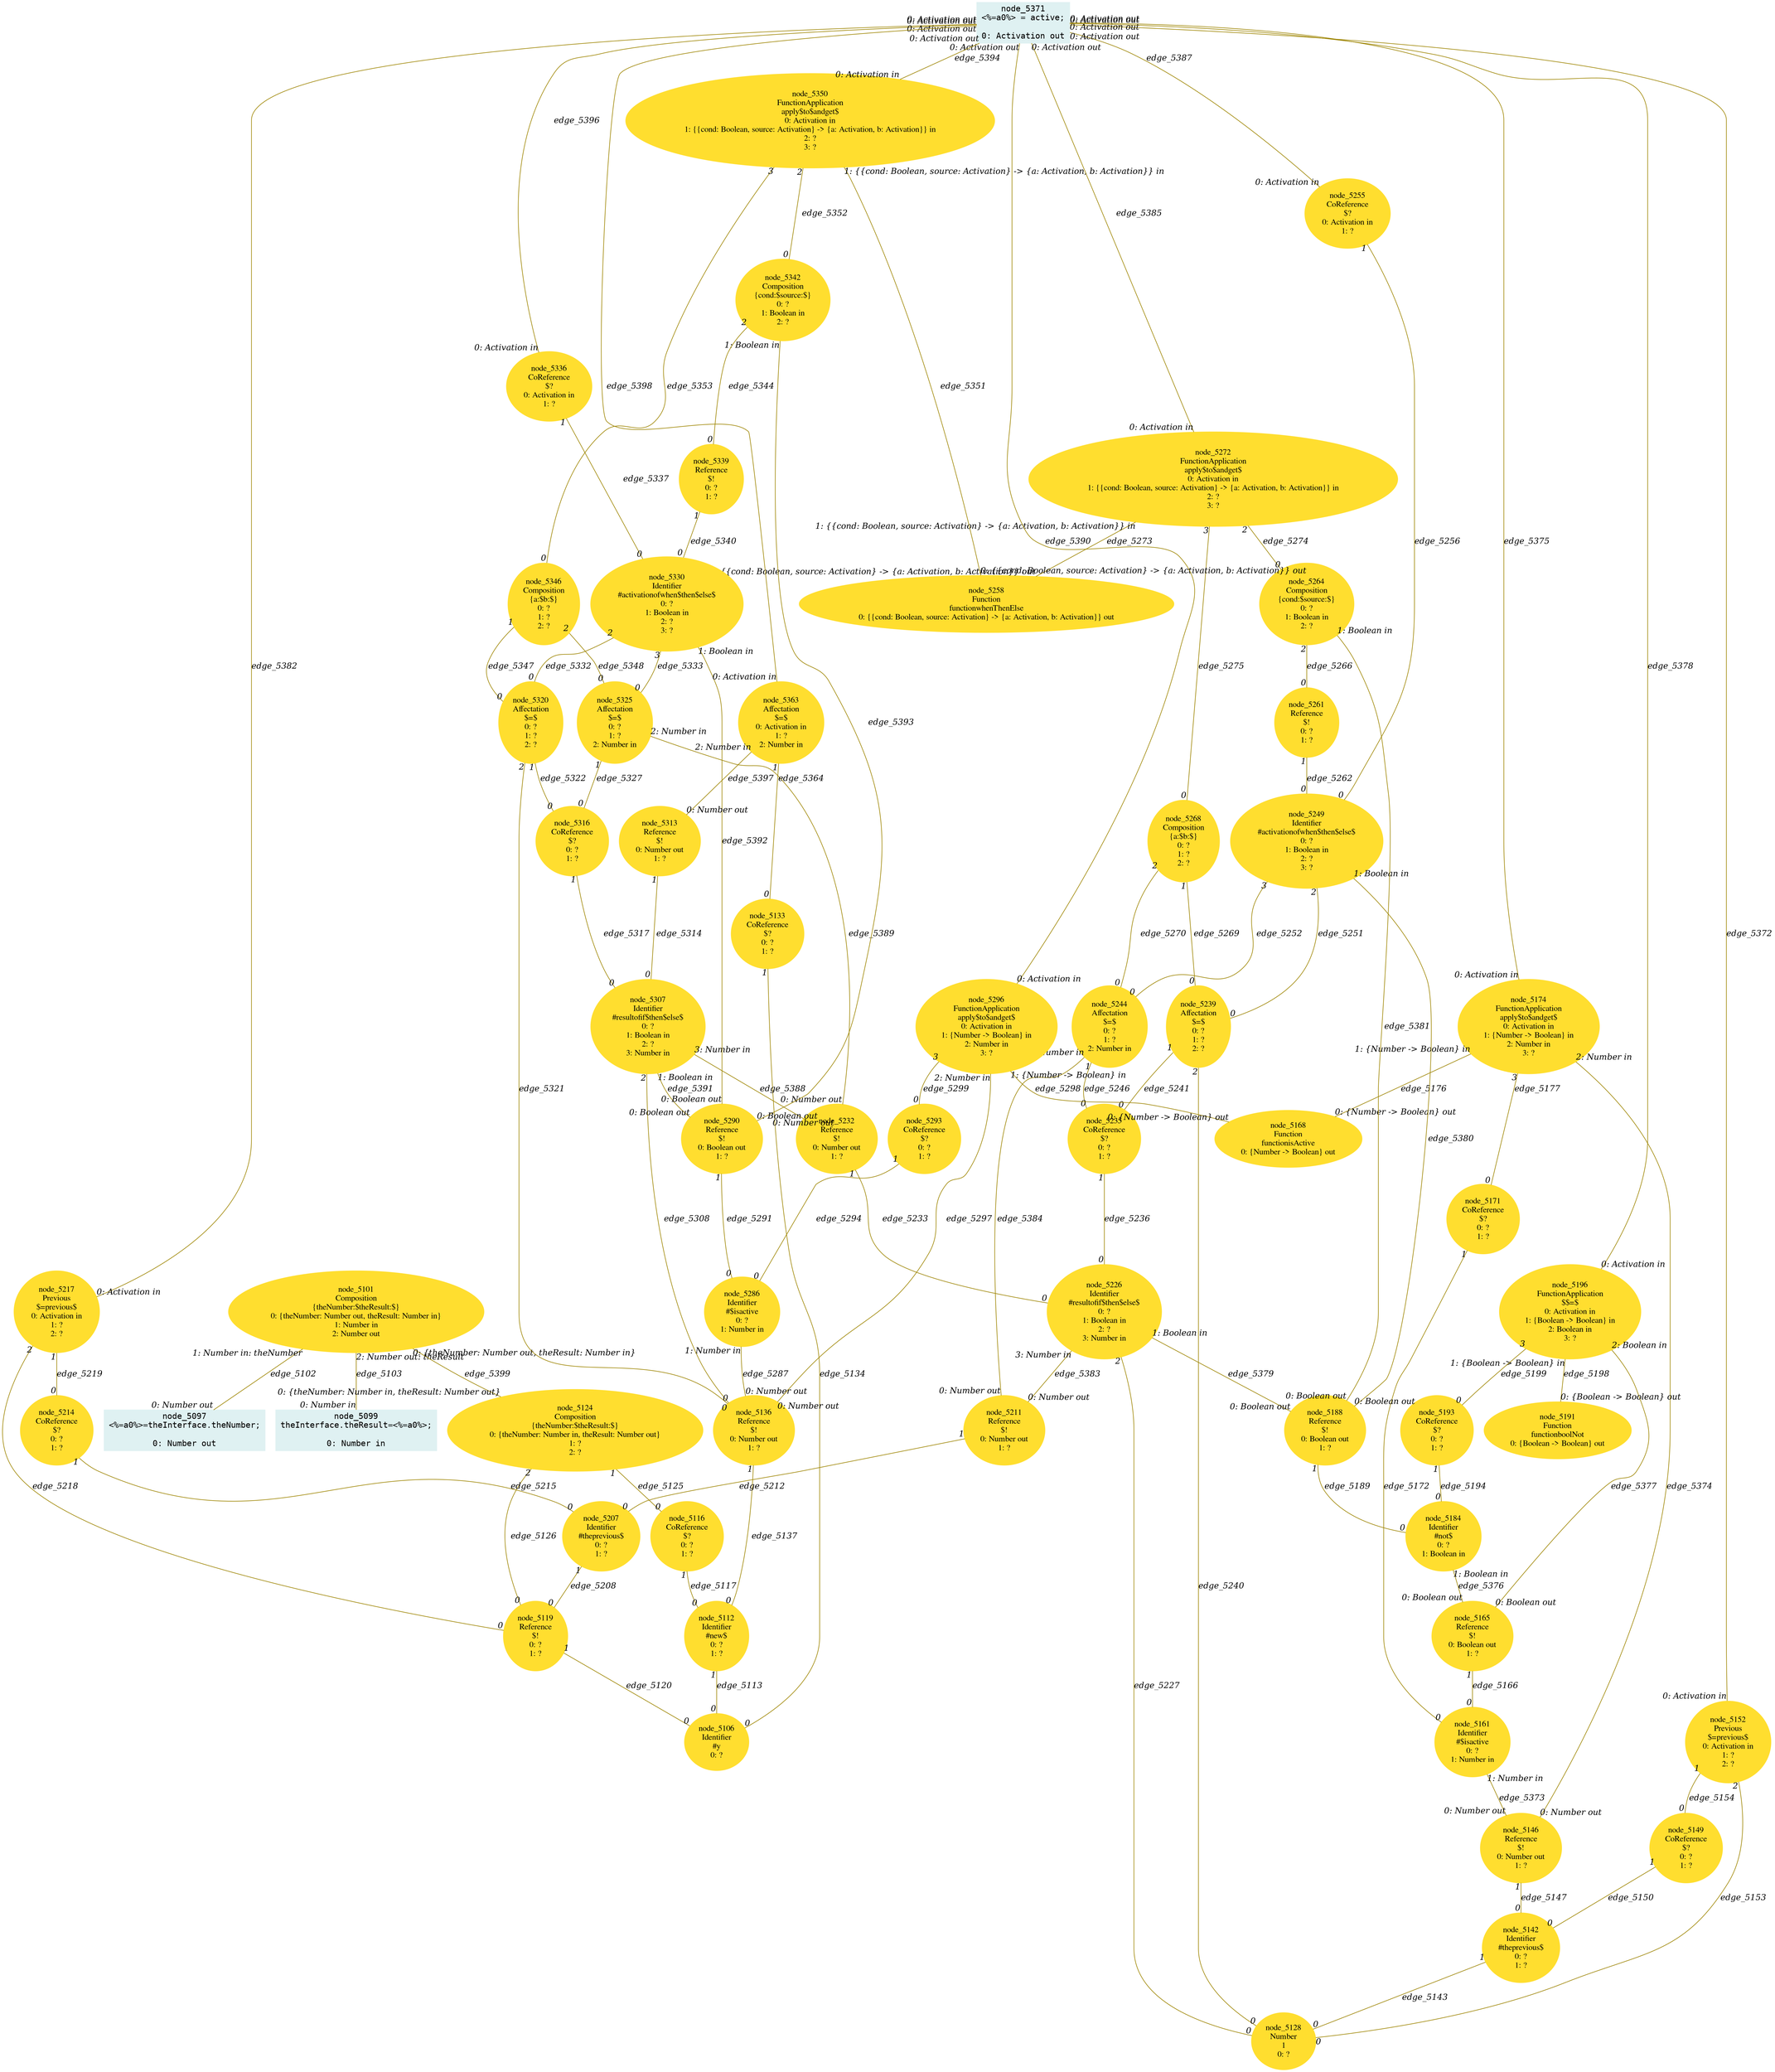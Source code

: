 digraph g{node_5097 [shape="box", style="filled", color="#dff1f2", fontname="Courier", label="node_5097
<%=a0%>=theInterface.theNumber;

0: Number out" ]
node_5099 [shape="box", style="filled", color="#dff1f2", fontname="Courier", label="node_5099
theInterface.theResult=<%=a0%>;

0: Number in" ]
node_5101 [shape="ellipse", style="filled", color="#ffde2f", fontname="Times", label="node_5101
Composition
{theNumber:$theResult:$}
0: {theNumber: Number out, theResult: Number in}
1: Number in
2: Number out" ]
node_5106 [shape="ellipse", style="filled", color="#ffde2f", fontname="Times", label="node_5106
Identifier
#y
0: ?" ]
node_5112 [shape="ellipse", style="filled", color="#ffde2f", fontname="Times", label="node_5112
Identifier
#new$
0: ?
1: ?" ]
node_5116 [shape="ellipse", style="filled", color="#ffde2f", fontname="Times", label="node_5116
CoReference
$?
0: ?
1: ?" ]
node_5119 [shape="ellipse", style="filled", color="#ffde2f", fontname="Times", label="node_5119
Reference
$!
0: ?
1: ?" ]
node_5124 [shape="ellipse", style="filled", color="#ffde2f", fontname="Times", label="node_5124
Composition
{theNumber:$theResult:$}
0: {theNumber: Number in, theResult: Number out}
1: ?
2: ?" ]
node_5128 [shape="ellipse", style="filled", color="#ffde2f", fontname="Times", label="node_5128
Number
1
0: ?" ]
node_5133 [shape="ellipse", style="filled", color="#ffde2f", fontname="Times", label="node_5133
CoReference
$?
0: ?
1: ?" ]
node_5136 [shape="ellipse", style="filled", color="#ffde2f", fontname="Times", label="node_5136
Reference
$!
0: Number out
1: ?" ]
node_5142 [shape="ellipse", style="filled", color="#ffde2f", fontname="Times", label="node_5142
Identifier
#theprevious$
0: ?
1: ?" ]
node_5146 [shape="ellipse", style="filled", color="#ffde2f", fontname="Times", label="node_5146
Reference
$!
0: Number out
1: ?" ]
node_5149 [shape="ellipse", style="filled", color="#ffde2f", fontname="Times", label="node_5149
CoReference
$?
0: ?
1: ?" ]
node_5152 [shape="ellipse", style="filled", color="#ffde2f", fontname="Times", label="node_5152
Previous
$=previous$
0: Activation in
1: ?
2: ?" ]
node_5161 [shape="ellipse", style="filled", color="#ffde2f", fontname="Times", label="node_5161
Identifier
#$isactive
0: ?
1: Number in" ]
node_5165 [shape="ellipse", style="filled", color="#ffde2f", fontname="Times", label="node_5165
Reference
$!
0: Boolean out
1: ?" ]
node_5168 [shape="ellipse", style="filled", color="#ffde2f", fontname="Times", label="node_5168
Function
functionisActive
0: {Number -> Boolean} out" ]
node_5171 [shape="ellipse", style="filled", color="#ffde2f", fontname="Times", label="node_5171
CoReference
$?
0: ?
1: ?" ]
node_5174 [shape="ellipse", style="filled", color="#ffde2f", fontname="Times", label="node_5174
FunctionApplication
apply$to$andget$
0: Activation in
1: {Number -> Boolean} in
2: Number in
3: ?" ]
node_5184 [shape="ellipse", style="filled", color="#ffde2f", fontname="Times", label="node_5184
Identifier
#not$
0: ?
1: Boolean in" ]
node_5188 [shape="ellipse", style="filled", color="#ffde2f", fontname="Times", label="node_5188
Reference
$!
0: Boolean out
1: ?" ]
node_5191 [shape="ellipse", style="filled", color="#ffde2f", fontname="Times", label="node_5191
Function
functionboolNot
0: {Boolean -> Boolean} out" ]
node_5193 [shape="ellipse", style="filled", color="#ffde2f", fontname="Times", label="node_5193
CoReference
$?
0: ?
1: ?" ]
node_5196 [shape="ellipse", style="filled", color="#ffde2f", fontname="Times", label="node_5196
FunctionApplication
$$=$
0: Activation in
1: {Boolean -> Boolean} in
2: Boolean in
3: ?" ]
node_5207 [shape="ellipse", style="filled", color="#ffde2f", fontname="Times", label="node_5207
Identifier
#theprevious$
0: ?
1: ?" ]
node_5211 [shape="ellipse", style="filled", color="#ffde2f", fontname="Times", label="node_5211
Reference
$!
0: Number out
1: ?" ]
node_5214 [shape="ellipse", style="filled", color="#ffde2f", fontname="Times", label="node_5214
CoReference
$?
0: ?
1: ?" ]
node_5217 [shape="ellipse", style="filled", color="#ffde2f", fontname="Times", label="node_5217
Previous
$=previous$
0: Activation in
1: ?
2: ?" ]
node_5226 [shape="ellipse", style="filled", color="#ffde2f", fontname="Times", label="node_5226
Identifier
#resultofif$then$else$
0: ?
1: Boolean in
2: ?
3: Number in" ]
node_5232 [shape="ellipse", style="filled", color="#ffde2f", fontname="Times", label="node_5232
Reference
$!
0: Number out
1: ?" ]
node_5235 [shape="ellipse", style="filled", color="#ffde2f", fontname="Times", label="node_5235
CoReference
$?
0: ?
1: ?" ]
node_5239 [shape="ellipse", style="filled", color="#ffde2f", fontname="Times", label="node_5239
Affectation
$=$
0: ?
1: ?
2: ?" ]
node_5244 [shape="ellipse", style="filled", color="#ffde2f", fontname="Times", label="node_5244
Affectation
$=$
0: ?
1: ?
2: Number in" ]
node_5249 [shape="ellipse", style="filled", color="#ffde2f", fontname="Times", label="node_5249
Identifier
#activationofwhen$then$else$
0: ?
1: Boolean in
2: ?
3: ?" ]
node_5255 [shape="ellipse", style="filled", color="#ffde2f", fontname="Times", label="node_5255
CoReference
$?
0: Activation in
1: ?" ]
node_5258 [shape="ellipse", style="filled", color="#ffde2f", fontname="Times", label="node_5258
Function
functionwhenThenElse
0: {{cond: Boolean, source: Activation} -> {a: Activation, b: Activation}} out" ]
node_5261 [shape="ellipse", style="filled", color="#ffde2f", fontname="Times", label="node_5261
Reference
$!
0: ?
1: ?" ]
node_5264 [shape="ellipse", style="filled", color="#ffde2f", fontname="Times", label="node_5264
Composition
{cond:$source:$}
0: ?
1: Boolean in
2: ?" ]
node_5268 [shape="ellipse", style="filled", color="#ffde2f", fontname="Times", label="node_5268
Composition
{a:$b:$}
0: ?
1: ?
2: ?" ]
node_5272 [shape="ellipse", style="filled", color="#ffde2f", fontname="Times", label="node_5272
FunctionApplication
apply$to$andget$
0: Activation in
1: {{cond: Boolean, source: Activation} -> {a: Activation, b: Activation}} in
2: ?
3: ?" ]
node_5286 [shape="ellipse", style="filled", color="#ffde2f", fontname="Times", label="node_5286
Identifier
#$isactive
0: ?
1: Number in" ]
node_5290 [shape="ellipse", style="filled", color="#ffde2f", fontname="Times", label="node_5290
Reference
$!
0: Boolean out
1: ?" ]
node_5293 [shape="ellipse", style="filled", color="#ffde2f", fontname="Times", label="node_5293
CoReference
$?
0: ?
1: ?" ]
node_5296 [shape="ellipse", style="filled", color="#ffde2f", fontname="Times", label="node_5296
FunctionApplication
apply$to$andget$
0: Activation in
1: {Number -> Boolean} in
2: Number in
3: ?" ]
node_5307 [shape="ellipse", style="filled", color="#ffde2f", fontname="Times", label="node_5307
Identifier
#resultofif$then$else$
0: ?
1: Boolean in
2: ?
3: Number in" ]
node_5313 [shape="ellipse", style="filled", color="#ffde2f", fontname="Times", label="node_5313
Reference
$!
0: Number out
1: ?" ]
node_5316 [shape="ellipse", style="filled", color="#ffde2f", fontname="Times", label="node_5316
CoReference
$?
0: ?
1: ?" ]
node_5320 [shape="ellipse", style="filled", color="#ffde2f", fontname="Times", label="node_5320
Affectation
$=$
0: ?
1: ?
2: ?" ]
node_5325 [shape="ellipse", style="filled", color="#ffde2f", fontname="Times", label="node_5325
Affectation
$=$
0: ?
1: ?
2: Number in" ]
node_5330 [shape="ellipse", style="filled", color="#ffde2f", fontname="Times", label="node_5330
Identifier
#activationofwhen$then$else$
0: ?
1: Boolean in
2: ?
3: ?" ]
node_5336 [shape="ellipse", style="filled", color="#ffde2f", fontname="Times", label="node_5336
CoReference
$?
0: Activation in
1: ?" ]
node_5339 [shape="ellipse", style="filled", color="#ffde2f", fontname="Times", label="node_5339
Reference
$!
0: ?
1: ?" ]
node_5342 [shape="ellipse", style="filled", color="#ffde2f", fontname="Times", label="node_5342
Composition
{cond:$source:$}
0: ?
1: Boolean in
2: ?" ]
node_5346 [shape="ellipse", style="filled", color="#ffde2f", fontname="Times", label="node_5346
Composition
{a:$b:$}
0: ?
1: ?
2: ?" ]
node_5350 [shape="ellipse", style="filled", color="#ffde2f", fontname="Times", label="node_5350
FunctionApplication
apply$to$andget$
0: Activation in
1: {{cond: Boolean, source: Activation} -> {a: Activation, b: Activation}} in
2: ?
3: ?" ]
node_5363 [shape="ellipse", style="filled", color="#ffde2f", fontname="Times", label="node_5363
Affectation
$=$
0: Activation in
1: ?
2: Number in" ]
node_5371 [shape="box", style="filled", color="#dff1f2", fontname="Courier", label="node_5371
<%=a0%> = active;

0: Activation out" ]
node_5101 -> node_5097 [dir=none, arrowHead=none, fontname="Times-Italic", arrowsize=1, color="#9d8400", label="edge_5102",  headlabel="0: Number out", taillabel="1: Number in: theNumber" ]
node_5101 -> node_5099 [dir=none, arrowHead=none, fontname="Times-Italic", arrowsize=1, color="#9d8400", label="edge_5103",  headlabel="0: Number in", taillabel="2: Number out: theResult" ]
node_5112 -> node_5106 [dir=none, arrowHead=none, fontname="Times-Italic", arrowsize=1, color="#9d8400", label="edge_5113",  headlabel="0", taillabel="1" ]
node_5116 -> node_5112 [dir=none, arrowHead=none, fontname="Times-Italic", arrowsize=1, color="#9d8400", label="edge_5117",  headlabel="0", taillabel="1" ]
node_5119 -> node_5106 [dir=none, arrowHead=none, fontname="Times-Italic", arrowsize=1, color="#9d8400", label="edge_5120",  headlabel="0", taillabel="1" ]
node_5124 -> node_5116 [dir=none, arrowHead=none, fontname="Times-Italic", arrowsize=1, color="#9d8400", label="edge_5125",  headlabel="0", taillabel="1" ]
node_5124 -> node_5119 [dir=none, arrowHead=none, fontname="Times-Italic", arrowsize=1, color="#9d8400", label="edge_5126",  headlabel="0", taillabel="2" ]
node_5133 -> node_5106 [dir=none, arrowHead=none, fontname="Times-Italic", arrowsize=1, color="#9d8400", label="edge_5134",  headlabel="0", taillabel="1" ]
node_5136 -> node_5112 [dir=none, arrowHead=none, fontname="Times-Italic", arrowsize=1, color="#9d8400", label="edge_5137",  headlabel="0", taillabel="1" ]
node_5142 -> node_5128 [dir=none, arrowHead=none, fontname="Times-Italic", arrowsize=1, color="#9d8400", label="edge_5143",  headlabel="0", taillabel="1" ]
node_5146 -> node_5142 [dir=none, arrowHead=none, fontname="Times-Italic", arrowsize=1, color="#9d8400", label="edge_5147",  headlabel="0", taillabel="1" ]
node_5149 -> node_5142 [dir=none, arrowHead=none, fontname="Times-Italic", arrowsize=1, color="#9d8400", label="edge_5150",  headlabel="0", taillabel="1" ]
node_5152 -> node_5128 [dir=none, arrowHead=none, fontname="Times-Italic", arrowsize=1, color="#9d8400", label="edge_5153",  headlabel="0", taillabel="2" ]
node_5152 -> node_5149 [dir=none, arrowHead=none, fontname="Times-Italic", arrowsize=1, color="#9d8400", label="edge_5154",  headlabel="0", taillabel="1" ]
node_5165 -> node_5161 [dir=none, arrowHead=none, fontname="Times-Italic", arrowsize=1, color="#9d8400", label="edge_5166",  headlabel="0", taillabel="1" ]
node_5171 -> node_5161 [dir=none, arrowHead=none, fontname="Times-Italic", arrowsize=1, color="#9d8400", label="edge_5172",  headlabel="0", taillabel="1" ]
node_5174 -> node_5168 [dir=none, arrowHead=none, fontname="Times-Italic", arrowsize=1, color="#9d8400", label="edge_5176",  headlabel="0: {Number -> Boolean} out", taillabel="1: {Number -> Boolean} in" ]
node_5174 -> node_5171 [dir=none, arrowHead=none, fontname="Times-Italic", arrowsize=1, color="#9d8400", label="edge_5177",  headlabel="0", taillabel="3" ]
node_5188 -> node_5184 [dir=none, arrowHead=none, fontname="Times-Italic", arrowsize=1, color="#9d8400", label="edge_5189",  headlabel="0", taillabel="1" ]
node_5193 -> node_5184 [dir=none, arrowHead=none, fontname="Times-Italic", arrowsize=1, color="#9d8400", label="edge_5194",  headlabel="0", taillabel="1" ]
node_5196 -> node_5191 [dir=none, arrowHead=none, fontname="Times-Italic", arrowsize=1, color="#9d8400", label="edge_5198",  headlabel="0: {Boolean -> Boolean} out", taillabel="1: {Boolean -> Boolean} in" ]
node_5196 -> node_5193 [dir=none, arrowHead=none, fontname="Times-Italic", arrowsize=1, color="#9d8400", label="edge_5199",  headlabel="0", taillabel="3" ]
node_5207 -> node_5119 [dir=none, arrowHead=none, fontname="Times-Italic", arrowsize=1, color="#9d8400", label="edge_5208",  headlabel="0", taillabel="1" ]
node_5211 -> node_5207 [dir=none, arrowHead=none, fontname="Times-Italic", arrowsize=1, color="#9d8400", label="edge_5212",  headlabel="0", taillabel="1" ]
node_5214 -> node_5207 [dir=none, arrowHead=none, fontname="Times-Italic", arrowsize=1, color="#9d8400", label="edge_5215",  headlabel="0", taillabel="1" ]
node_5217 -> node_5119 [dir=none, arrowHead=none, fontname="Times-Italic", arrowsize=1, color="#9d8400", label="edge_5218",  headlabel="0", taillabel="2" ]
node_5217 -> node_5214 [dir=none, arrowHead=none, fontname="Times-Italic", arrowsize=1, color="#9d8400", label="edge_5219",  headlabel="0", taillabel="1" ]
node_5226 -> node_5128 [dir=none, arrowHead=none, fontname="Times-Italic", arrowsize=1, color="#9d8400", label="edge_5227",  headlabel="0", taillabel="2" ]
node_5232 -> node_5226 [dir=none, arrowHead=none, fontname="Times-Italic", arrowsize=1, color="#9d8400", label="edge_5233",  headlabel="0", taillabel="1" ]
node_5235 -> node_5226 [dir=none, arrowHead=none, fontname="Times-Italic", arrowsize=1, color="#9d8400", label="edge_5236",  headlabel="0", taillabel="1" ]
node_5239 -> node_5128 [dir=none, arrowHead=none, fontname="Times-Italic", arrowsize=1, color="#9d8400", label="edge_5240",  headlabel="0", taillabel="2" ]
node_5239 -> node_5235 [dir=none, arrowHead=none, fontname="Times-Italic", arrowsize=1, color="#9d8400", label="edge_5241",  headlabel="0", taillabel="1" ]
node_5244 -> node_5235 [dir=none, arrowHead=none, fontname="Times-Italic", arrowsize=1, color="#9d8400", label="edge_5246",  headlabel="0", taillabel="1" ]
node_5249 -> node_5239 [dir=none, arrowHead=none, fontname="Times-Italic", arrowsize=1, color="#9d8400", label="edge_5251",  headlabel="0", taillabel="2" ]
node_5249 -> node_5244 [dir=none, arrowHead=none, fontname="Times-Italic", arrowsize=1, color="#9d8400", label="edge_5252",  headlabel="0", taillabel="3" ]
node_5255 -> node_5249 [dir=none, arrowHead=none, fontname="Times-Italic", arrowsize=1, color="#9d8400", label="edge_5256",  headlabel="0", taillabel="1" ]
node_5261 -> node_5249 [dir=none, arrowHead=none, fontname="Times-Italic", arrowsize=1, color="#9d8400", label="edge_5262",  headlabel="0", taillabel="1" ]
node_5264 -> node_5261 [dir=none, arrowHead=none, fontname="Times-Italic", arrowsize=1, color="#9d8400", label="edge_5266",  headlabel="0", taillabel="2" ]
node_5268 -> node_5239 [dir=none, arrowHead=none, fontname="Times-Italic", arrowsize=1, color="#9d8400", label="edge_5269",  headlabel="0", taillabel="1" ]
node_5268 -> node_5244 [dir=none, arrowHead=none, fontname="Times-Italic", arrowsize=1, color="#9d8400", label="edge_5270",  headlabel="0", taillabel="2" ]
node_5272 -> node_5258 [dir=none, arrowHead=none, fontname="Times-Italic", arrowsize=1, color="#9d8400", label="edge_5273",  headlabel="0: {{cond: Boolean, source: Activation} -> {a: Activation, b: Activation}} out", taillabel="1: {{cond: Boolean, source: Activation} -> {a: Activation, b: Activation}} in" ]
node_5272 -> node_5264 [dir=none, arrowHead=none, fontname="Times-Italic", arrowsize=1, color="#9d8400", label="edge_5274",  headlabel="0", taillabel="2" ]
node_5272 -> node_5268 [dir=none, arrowHead=none, fontname="Times-Italic", arrowsize=1, color="#9d8400", label="edge_5275",  headlabel="0", taillabel="3" ]
node_5286 -> node_5136 [dir=none, arrowHead=none, fontname="Times-Italic", arrowsize=1, color="#9d8400", label="edge_5287",  headlabel="0: Number out", taillabel="1: Number in" ]
node_5290 -> node_5286 [dir=none, arrowHead=none, fontname="Times-Italic", arrowsize=1, color="#9d8400", label="edge_5291",  headlabel="0", taillabel="1" ]
node_5293 -> node_5286 [dir=none, arrowHead=none, fontname="Times-Italic", arrowsize=1, color="#9d8400", label="edge_5294",  headlabel="0", taillabel="1" ]
node_5296 -> node_5136 [dir=none, arrowHead=none, fontname="Times-Italic", arrowsize=1, color="#9d8400", label="edge_5297",  headlabel="0: Number out", taillabel="2: Number in" ]
node_5296 -> node_5168 [dir=none, arrowHead=none, fontname="Times-Italic", arrowsize=1, color="#9d8400", label="edge_5298",  headlabel="0: {Number -> Boolean} out", taillabel="1: {Number -> Boolean} in" ]
node_5296 -> node_5293 [dir=none, arrowHead=none, fontname="Times-Italic", arrowsize=1, color="#9d8400", label="edge_5299",  headlabel="0", taillabel="3" ]
node_5307 -> node_5136 [dir=none, arrowHead=none, fontname="Times-Italic", arrowsize=1, color="#9d8400", label="edge_5308",  headlabel="0", taillabel="2" ]
node_5313 -> node_5307 [dir=none, arrowHead=none, fontname="Times-Italic", arrowsize=1, color="#9d8400", label="edge_5314",  headlabel="0", taillabel="1" ]
node_5316 -> node_5307 [dir=none, arrowHead=none, fontname="Times-Italic", arrowsize=1, color="#9d8400", label="edge_5317",  headlabel="0", taillabel="1" ]
node_5320 -> node_5136 [dir=none, arrowHead=none, fontname="Times-Italic", arrowsize=1, color="#9d8400", label="edge_5321",  headlabel="0", taillabel="2" ]
node_5320 -> node_5316 [dir=none, arrowHead=none, fontname="Times-Italic", arrowsize=1, color="#9d8400", label="edge_5322",  headlabel="0", taillabel="1" ]
node_5325 -> node_5316 [dir=none, arrowHead=none, fontname="Times-Italic", arrowsize=1, color="#9d8400", label="edge_5327",  headlabel="0", taillabel="1" ]
node_5330 -> node_5320 [dir=none, arrowHead=none, fontname="Times-Italic", arrowsize=1, color="#9d8400", label="edge_5332",  headlabel="0", taillabel="2" ]
node_5330 -> node_5325 [dir=none, arrowHead=none, fontname="Times-Italic", arrowsize=1, color="#9d8400", label="edge_5333",  headlabel="0", taillabel="3" ]
node_5336 -> node_5330 [dir=none, arrowHead=none, fontname="Times-Italic", arrowsize=1, color="#9d8400", label="edge_5337",  headlabel="0", taillabel="1" ]
node_5339 -> node_5330 [dir=none, arrowHead=none, fontname="Times-Italic", arrowsize=1, color="#9d8400", label="edge_5340",  headlabel="0", taillabel="1" ]
node_5342 -> node_5339 [dir=none, arrowHead=none, fontname="Times-Italic", arrowsize=1, color="#9d8400", label="edge_5344",  headlabel="0", taillabel="2" ]
node_5346 -> node_5320 [dir=none, arrowHead=none, fontname="Times-Italic", arrowsize=1, color="#9d8400", label="edge_5347",  headlabel="0", taillabel="1" ]
node_5346 -> node_5325 [dir=none, arrowHead=none, fontname="Times-Italic", arrowsize=1, color="#9d8400", label="edge_5348",  headlabel="0", taillabel="2" ]
node_5350 -> node_5258 [dir=none, arrowHead=none, fontname="Times-Italic", arrowsize=1, color="#9d8400", label="edge_5351",  headlabel="0: {{cond: Boolean, source: Activation} -> {a: Activation, b: Activation}} out", taillabel="1: {{cond: Boolean, source: Activation} -> {a: Activation, b: Activation}} in" ]
node_5350 -> node_5342 [dir=none, arrowHead=none, fontname="Times-Italic", arrowsize=1, color="#9d8400", label="edge_5352",  headlabel="0", taillabel="2" ]
node_5350 -> node_5346 [dir=none, arrowHead=none, fontname="Times-Italic", arrowsize=1, color="#9d8400", label="edge_5353",  headlabel="0", taillabel="3" ]
node_5363 -> node_5133 [dir=none, arrowHead=none, fontname="Times-Italic", arrowsize=1, color="#9d8400", label="edge_5364",  headlabel="0", taillabel="1" ]
node_5371 -> node_5152 [dir=none, arrowHead=none, fontname="Times-Italic", arrowsize=1, color="#9d8400", label="edge_5372",  headlabel="0: Activation in", taillabel="0: Activation out" ]
node_5161 -> node_5146 [dir=none, arrowHead=none, fontname="Times-Italic", arrowsize=1, color="#9d8400", label="edge_5373",  headlabel="0: Number out", taillabel="1: Number in" ]
node_5174 -> node_5146 [dir=none, arrowHead=none, fontname="Times-Italic", arrowsize=1, color="#9d8400", label="edge_5374",  headlabel="0: Number out", taillabel="2: Number in" ]
node_5371 -> node_5174 [dir=none, arrowHead=none, fontname="Times-Italic", arrowsize=1, color="#9d8400", label="edge_5375",  headlabel="0: Activation in", taillabel="0: Activation out" ]
node_5184 -> node_5165 [dir=none, arrowHead=none, fontname="Times-Italic", arrowsize=1, color="#9d8400", label="edge_5376",  headlabel="0: Boolean out", taillabel="1: Boolean in" ]
node_5196 -> node_5165 [dir=none, arrowHead=none, fontname="Times-Italic", arrowsize=1, color="#9d8400", label="edge_5377",  headlabel="0: Boolean out", taillabel="2: Boolean in" ]
node_5371 -> node_5196 [dir=none, arrowHead=none, fontname="Times-Italic", arrowsize=1, color="#9d8400", label="edge_5378",  headlabel="0: Activation in", taillabel="0: Activation out" ]
node_5226 -> node_5188 [dir=none, arrowHead=none, fontname="Times-Italic", arrowsize=1, color="#9d8400", label="edge_5379",  headlabel="0: Boolean out", taillabel="1: Boolean in" ]
node_5249 -> node_5188 [dir=none, arrowHead=none, fontname="Times-Italic", arrowsize=1, color="#9d8400", label="edge_5380",  headlabel="0: Boolean out", taillabel="1: Boolean in" ]
node_5264 -> node_5188 [dir=none, arrowHead=none, fontname="Times-Italic", arrowsize=1, color="#9d8400", label="edge_5381",  headlabel="0: Boolean out", taillabel="1: Boolean in" ]
node_5371 -> node_5217 [dir=none, arrowHead=none, fontname="Times-Italic", arrowsize=1, color="#9d8400", label="edge_5382",  headlabel="0: Activation in", taillabel="0: Activation out" ]
node_5226 -> node_5211 [dir=none, arrowHead=none, fontname="Times-Italic", arrowsize=1, color="#9d8400", label="edge_5383",  headlabel="0: Number out", taillabel="3: Number in" ]
node_5244 -> node_5211 [dir=none, arrowHead=none, fontname="Times-Italic", arrowsize=1, color="#9d8400", label="edge_5384",  headlabel="0: Number out", taillabel="2: Number in" ]
node_5371 -> node_5272 [dir=none, arrowHead=none, fontname="Times-Italic", arrowsize=1, color="#9d8400", label="edge_5385",  headlabel="0: Activation in", taillabel="0: Activation out" ]
node_5371 -> node_5255 [dir=none, arrowHead=none, fontname="Times-Italic", arrowsize=1, color="#9d8400", label="edge_5387",  headlabel="0: Activation in", taillabel="0: Activation out" ]
node_5307 -> node_5232 [dir=none, arrowHead=none, fontname="Times-Italic", arrowsize=1, color="#9d8400", label="edge_5388",  headlabel="0: Number out", taillabel="3: Number in" ]
node_5325 -> node_5232 [dir=none, arrowHead=none, fontname="Times-Italic", arrowsize=1, color="#9d8400", label="edge_5389",  headlabel="0: Number out", taillabel="2: Number in" ]
node_5371 -> node_5296 [dir=none, arrowHead=none, fontname="Times-Italic", arrowsize=1, color="#9d8400", label="edge_5390",  headlabel="0: Activation in", taillabel="0: Activation out" ]
node_5307 -> node_5290 [dir=none, arrowHead=none, fontname="Times-Italic", arrowsize=1, color="#9d8400", label="edge_5391",  headlabel="0: Boolean out", taillabel="1: Boolean in" ]
node_5330 -> node_5290 [dir=none, arrowHead=none, fontname="Times-Italic", arrowsize=1, color="#9d8400", label="edge_5392",  headlabel="0: Boolean out", taillabel="1: Boolean in" ]
node_5342 -> node_5290 [dir=none, arrowHead=none, fontname="Times-Italic", arrowsize=1, color="#9d8400", label="edge_5393",  headlabel="0: Boolean out", taillabel="1: Boolean in" ]
node_5371 -> node_5350 [dir=none, arrowHead=none, fontname="Times-Italic", arrowsize=1, color="#9d8400", label="edge_5394",  headlabel="0: Activation in", taillabel="0: Activation out" ]
node_5371 -> node_5336 [dir=none, arrowHead=none, fontname="Times-Italic", arrowsize=1, color="#9d8400", label="edge_5396",  headlabel="0: Activation in", taillabel="0: Activation out" ]
node_5363 -> node_5313 [dir=none, arrowHead=none, fontname="Times-Italic", arrowsize=1, color="#9d8400", label="edge_5397",  headlabel="0: Number out", taillabel="2: Number in" ]
node_5371 -> node_5363 [dir=none, arrowHead=none, fontname="Times-Italic", arrowsize=1, color="#9d8400", label="edge_5398",  headlabel="0: Activation in", taillabel="0: Activation out" ]
node_5101 -> node_5124 [dir=none, arrowHead=none, fontname="Times-Italic", arrowsize=1, color="#9d8400", label="edge_5399",  headlabel="0: {theNumber: Number in, theResult: Number out}", taillabel="0: {theNumber: Number out, theResult: Number in}" ]
}
